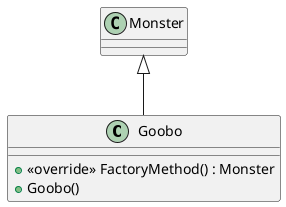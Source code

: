 @startuml
class Goobo {
    + <<override>> FactoryMethod() : Monster
    + Goobo()
}
Monster <|-- Goobo
@enduml

